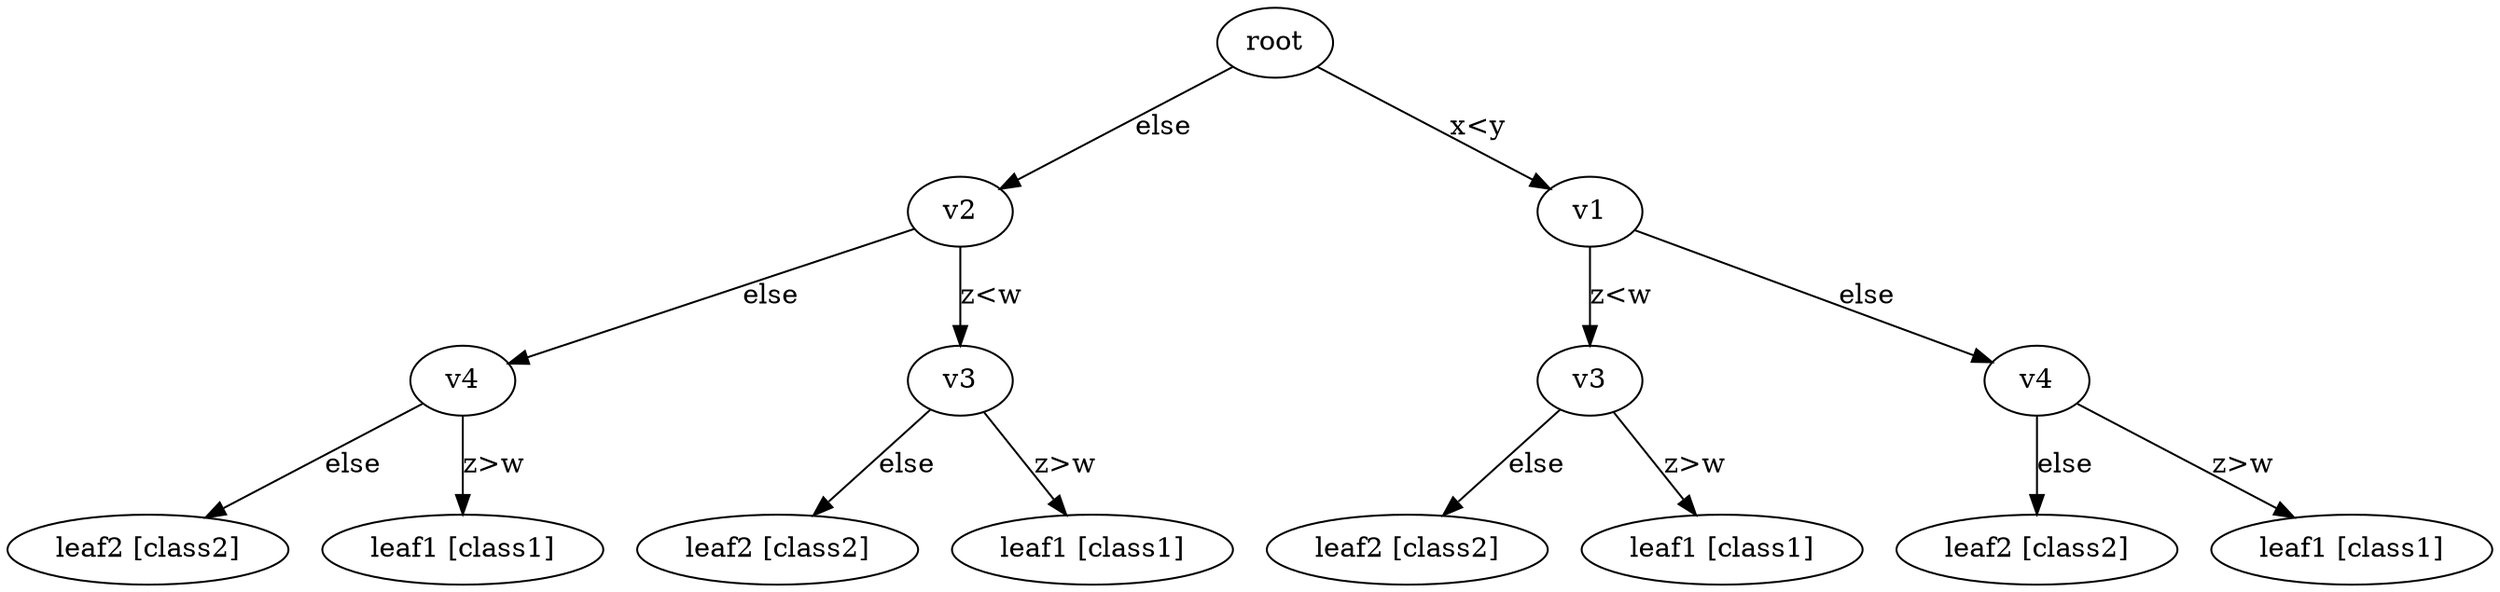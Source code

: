 digraph {
     v3_1 -> leaf2_1_1 [label="else"];
     v4_1 -> leaf2_2 [label="else"];
     v4 -> leaf2_1 [label="else"];
     v3 -> leaf2 [label="else"];
     v2 -> v4 [label="else"];
     v1 -> v4_1 [label="else"];
     root -> v2 [label="else"];
     v3_1 -> leaf1_1_1 [label="z>w"];
     v4_1 -> leaf1_2 [label="z>w"];
     v4 -> leaf1_1 [label="z>w"];
     v3 -> leaf1 [label="z>w"];
     v2 -> v3 [label="z<w"];
     v1 -> v3_1 [label="z<w"];
     root -> v1 [label="x<y"];
     leaf1_1_1 [label="leaf1 [class1]"];
     leaf1_2 [label="leaf1 [class1]"];
     leaf2_1_1 [label="leaf2 [class2]"];
     leaf2_1 [label="leaf2 [class2]"];
     leaf1_1 [label="leaf1 [class1]"];
     leaf2_2 [label="leaf2 [class2]"];
     leaf2 [label="leaf2 [class2]"];
     leaf1 [label="leaf1 [class1]"];
     v3_1 [label="v3"];
     v4_1 [label="v4"];
     v4 [label="v4"];
     v3 [label="v3"];
     v2 [label="v2"];
     v1 [label="v1"];
     root [label="root"];
}
